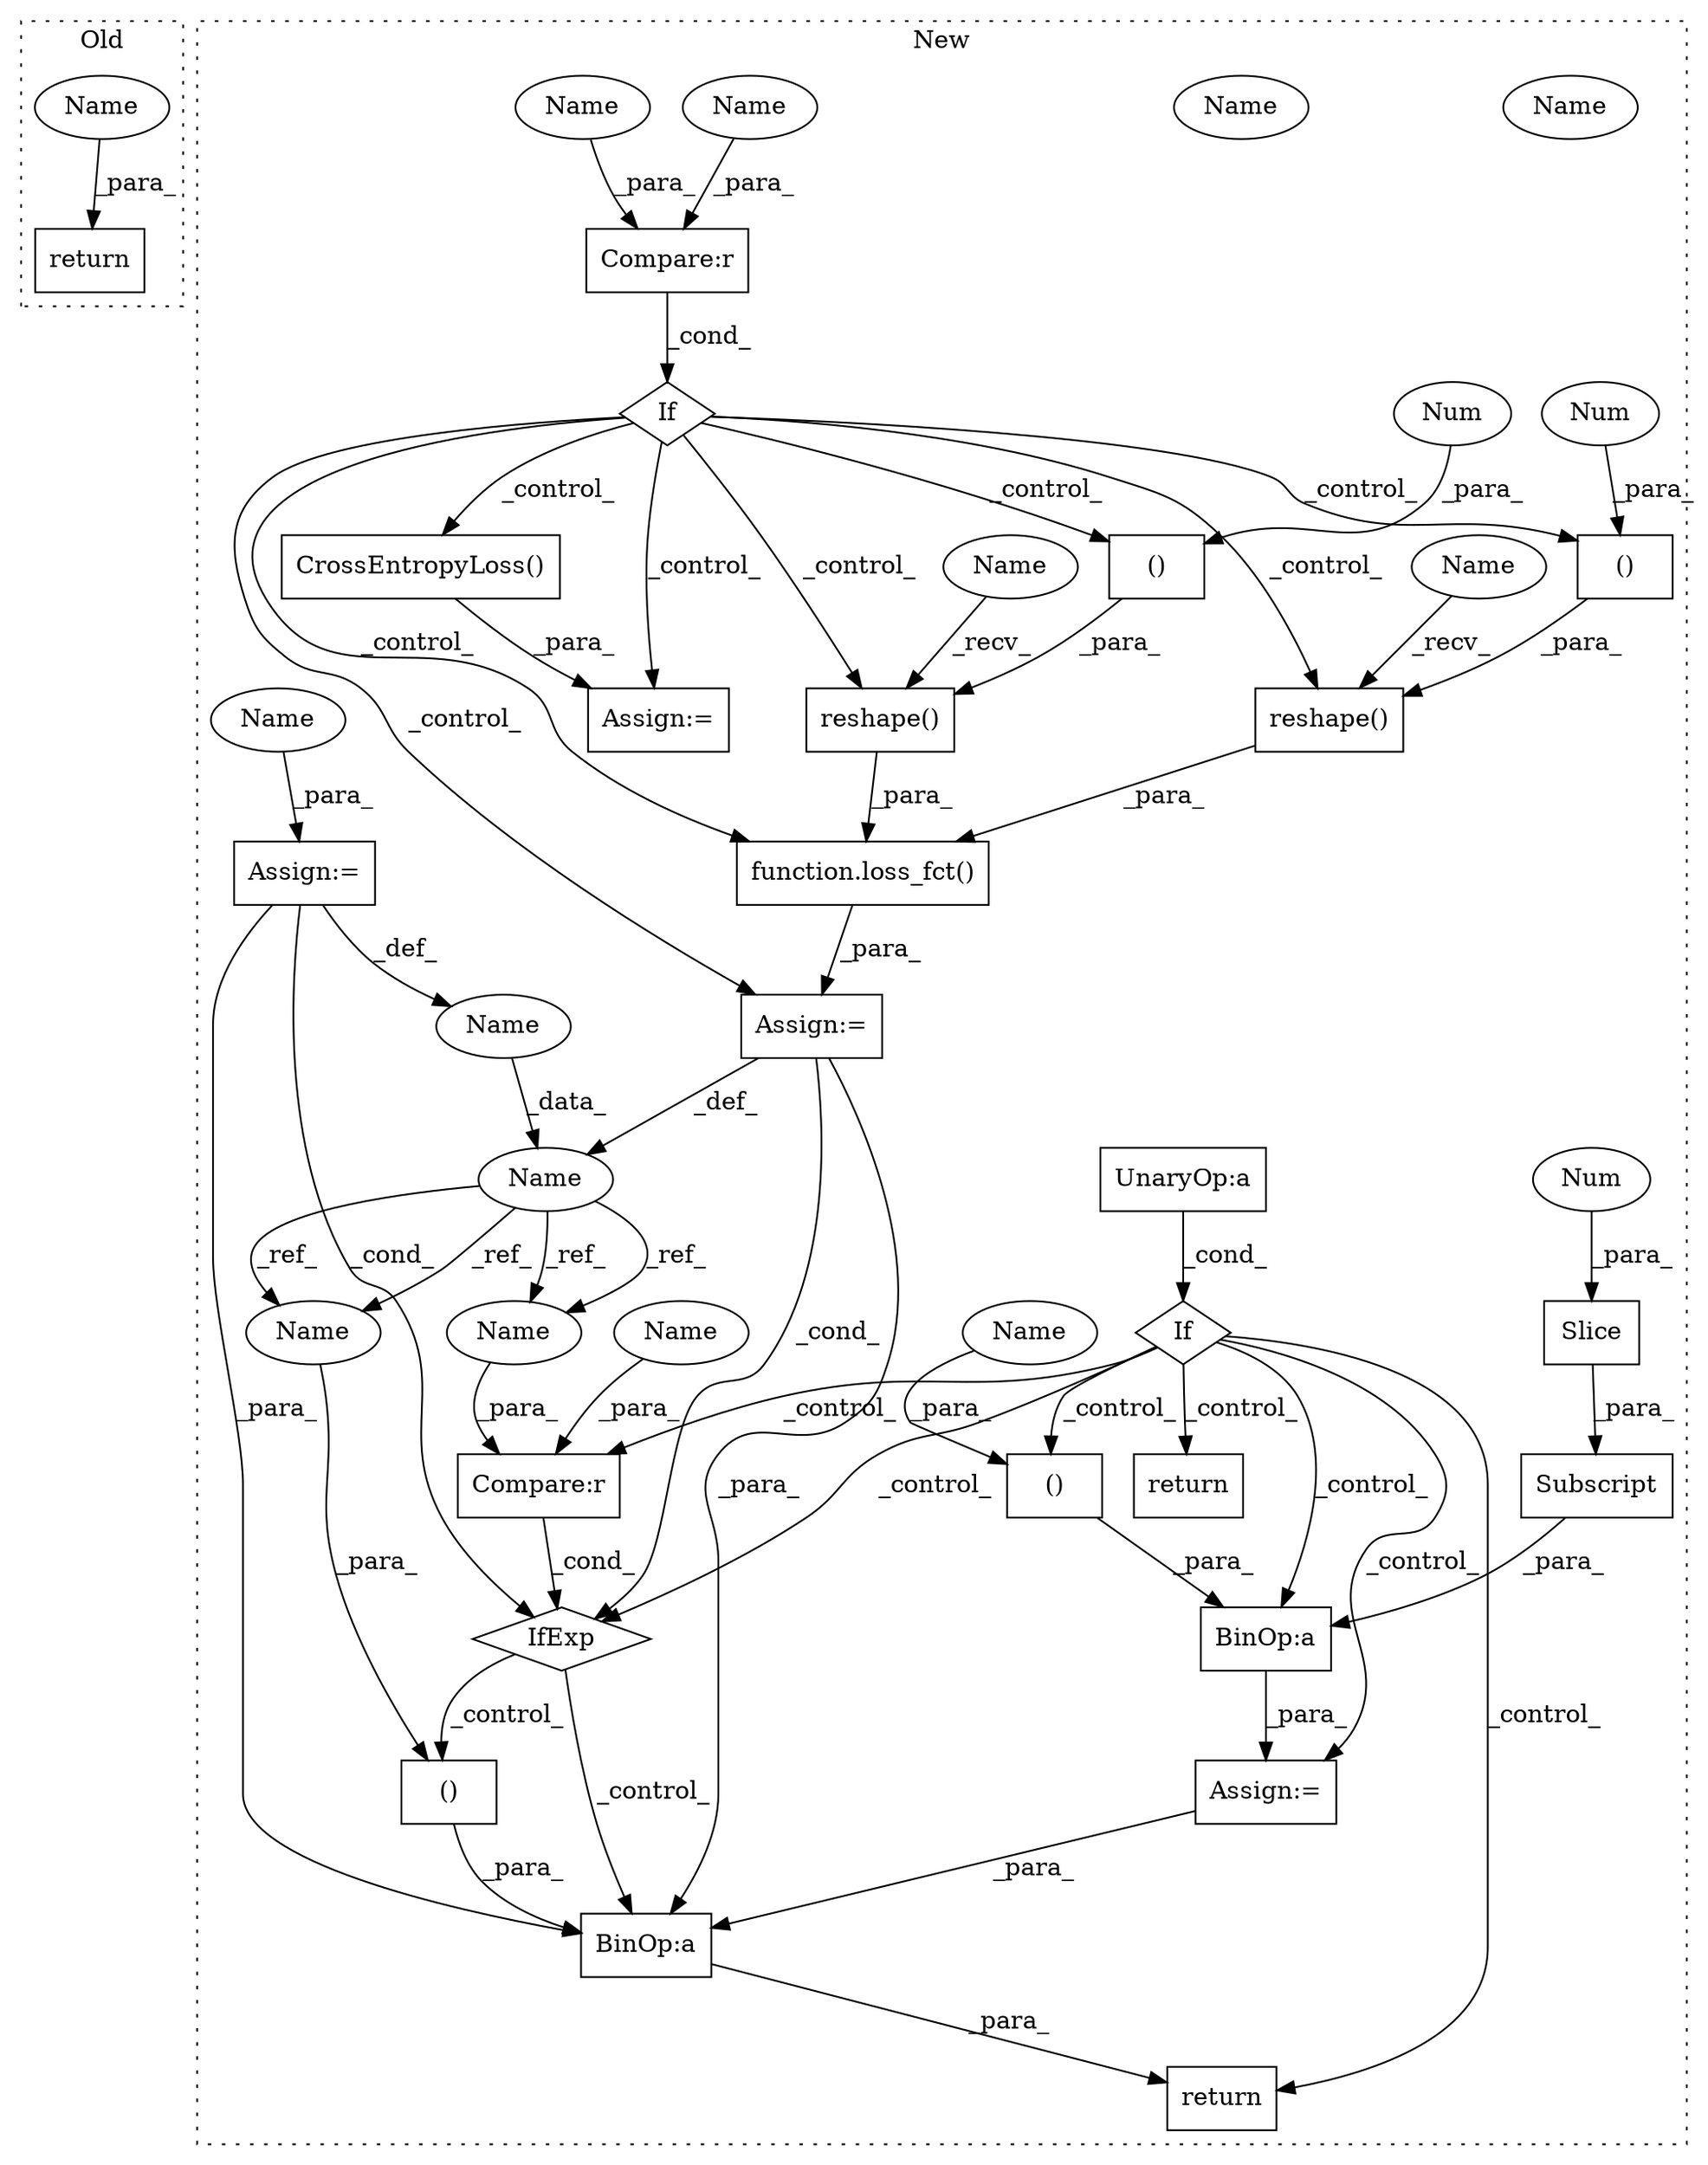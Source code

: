 digraph G {
subgraph cluster0 {
1 [label="return" a="93" s="21019" l="7" shape="box"];
33 [label="Name" a="87" s="21026" l="6" shape="ellipse"];
label = "Old";
style="dotted";
}
subgraph cluster1 {
2 [label="CrossEntropyLoss()" a="75" s="29727" l="28" shape="box"];
3 [label="Assign:=" a="68" s="29724" l="3" shape="box"];
4 [label="If" a="96" s="29681" l="3" shape="diamond"];
5 [label="Assign:=" a="68" s="29772" l="3" shape="box"];
6 [label="()" a="54" s="29975" l="0" shape="box"];
7 [label="If" a="96" s="29884" l="3" shape="diamond"];
8 [label="BinOp:a" a="82" s="29978" l="3" shape="box"];
9 [label="UnaryOp:a" a="61" s="29887" l="15" shape="box"];
10 [label="function.loss_fct()" a="75" s="29775,29874" l="9,1" shape="box"];
11 [label="Compare:r" a="40" s="29684" l="18" shape="box"];
12 [label="Assign:=" a="68" s="29665" l="3" shape="box"];
13 [label="Compare:r" a="40" s="29992" l="16" shape="box"];
14 [label="Name" a="87" s="29661" l="4" shape="ellipse"];
15 [label="Name" a="87" s="29768" l="4" shape="ellipse"];
16 [label="IfExp" a="51" s="29988,30008" l="4,6" shape="diamond"];
17 [label="return" a="93" s="29962" l="7" shape="box"];
18 [label="()" a="54" s="29932" l="0" shape="box"];
19 [label="BinOp:a" a="82" s="29935" l="3" shape="box"];
20 [label="Subscript" a="63" s="29938,0" l="11,0" shape="box"];
21 [label="Slice" a="80" s="29946" l="2" shape="box"];
22 [label="Num" a="76" s="29946" l="1" shape="ellipse"];
23 [label="Assign:=" a="68" s="29922" l="3" shape="box"];
24 [label="return" a="93" s="30084" l="7" shape="box"];
25 [label="reshape()" a="75" s="29784,29821" l="15,1" shape="box"];
26 [label="()" a="54" s="29802" l="18" shape="box"];
27 [label="Num" a="76" s="29800" l="2" shape="ellipse"];
28 [label="reshape()" a="75" s="29852,29873" l="15,1" shape="box"];
29 [label="()" a="54" s="29870" l="0" shape="box"];
30 [label="Num" a="76" s="29868" l="2" shape="ellipse"];
31 [label="Name" a="87" s="29971" l="4" shape="ellipse"];
32 [label="Name" a="87" s="29992" l="4" shape="ellipse"];
34 [label="Name" a="87" s="30004" l="4" shape="ellipse"];
35 [label="Name" a="87" s="29698" l="4" shape="ellipse"];
36 [label="Name" a="87" s="29668" l="4" shape="ellipse"];
37 [label="Name" a="87" s="29971" l="4" shape="ellipse"];
38 [label="Name" a="87" s="29992" l="4" shape="ellipse"];
39 [label="Name" a="87" s="29684" l="6" shape="ellipse"];
40 [label="Name" a="87" s="29852" l="6" shape="ellipse"];
41 [label="Name" a="87" s="29784" l="6" shape="ellipse"];
42 [label="Name" a="87" s="29926" l="6" shape="ellipse"];
label = "New";
style="dotted";
}
2 -> 3 [label="_para_"];
4 -> 2 [label="_control_"];
4 -> 26 [label="_control_"];
4 -> 10 [label="_control_"];
4 -> 29 [label="_control_"];
4 -> 5 [label="_control_"];
4 -> 25 [label="_control_"];
4 -> 28 [label="_control_"];
4 -> 3 [label="_control_"];
5 -> 8 [label="_para_"];
5 -> 15 [label="_def_"];
5 -> 16 [label="_cond_"];
6 -> 8 [label="_para_"];
7 -> 17 [label="_control_"];
7 -> 16 [label="_control_"];
7 -> 24 [label="_control_"];
7 -> 13 [label="_control_"];
7 -> 23 [label="_control_"];
7 -> 19 [label="_control_"];
7 -> 18 [label="_control_"];
8 -> 17 [label="_para_"];
9 -> 7 [label="_cond_"];
10 -> 5 [label="_para_"];
11 -> 4 [label="_cond_"];
12 -> 8 [label="_para_"];
12 -> 16 [label="_cond_"];
12 -> 14 [label="_def_"];
13 -> 16 [label="_cond_"];
14 -> 15 [label="_data_"];
15 -> 37 [label="_ref_"];
15 -> 38 [label="_ref_"];
15 -> 37 [label="_ref_"];
15 -> 38 [label="_ref_"];
16 -> 6 [label="_control_"];
16 -> 8 [label="_control_"];
18 -> 19 [label="_para_"];
19 -> 23 [label="_para_"];
20 -> 19 [label="_para_"];
21 -> 20 [label="_para_"];
22 -> 21 [label="_para_"];
23 -> 8 [label="_para_"];
25 -> 10 [label="_para_"];
26 -> 25 [label="_para_"];
27 -> 26 [label="_para_"];
28 -> 10 [label="_para_"];
29 -> 28 [label="_para_"];
30 -> 29 [label="_para_"];
33 -> 1 [label="_para_"];
34 -> 13 [label="_para_"];
35 -> 11 [label="_para_"];
36 -> 12 [label="_para_"];
37 -> 6 [label="_para_"];
38 -> 13 [label="_para_"];
39 -> 11 [label="_para_"];
40 -> 28 [label="_recv_"];
41 -> 25 [label="_recv_"];
42 -> 18 [label="_para_"];
}